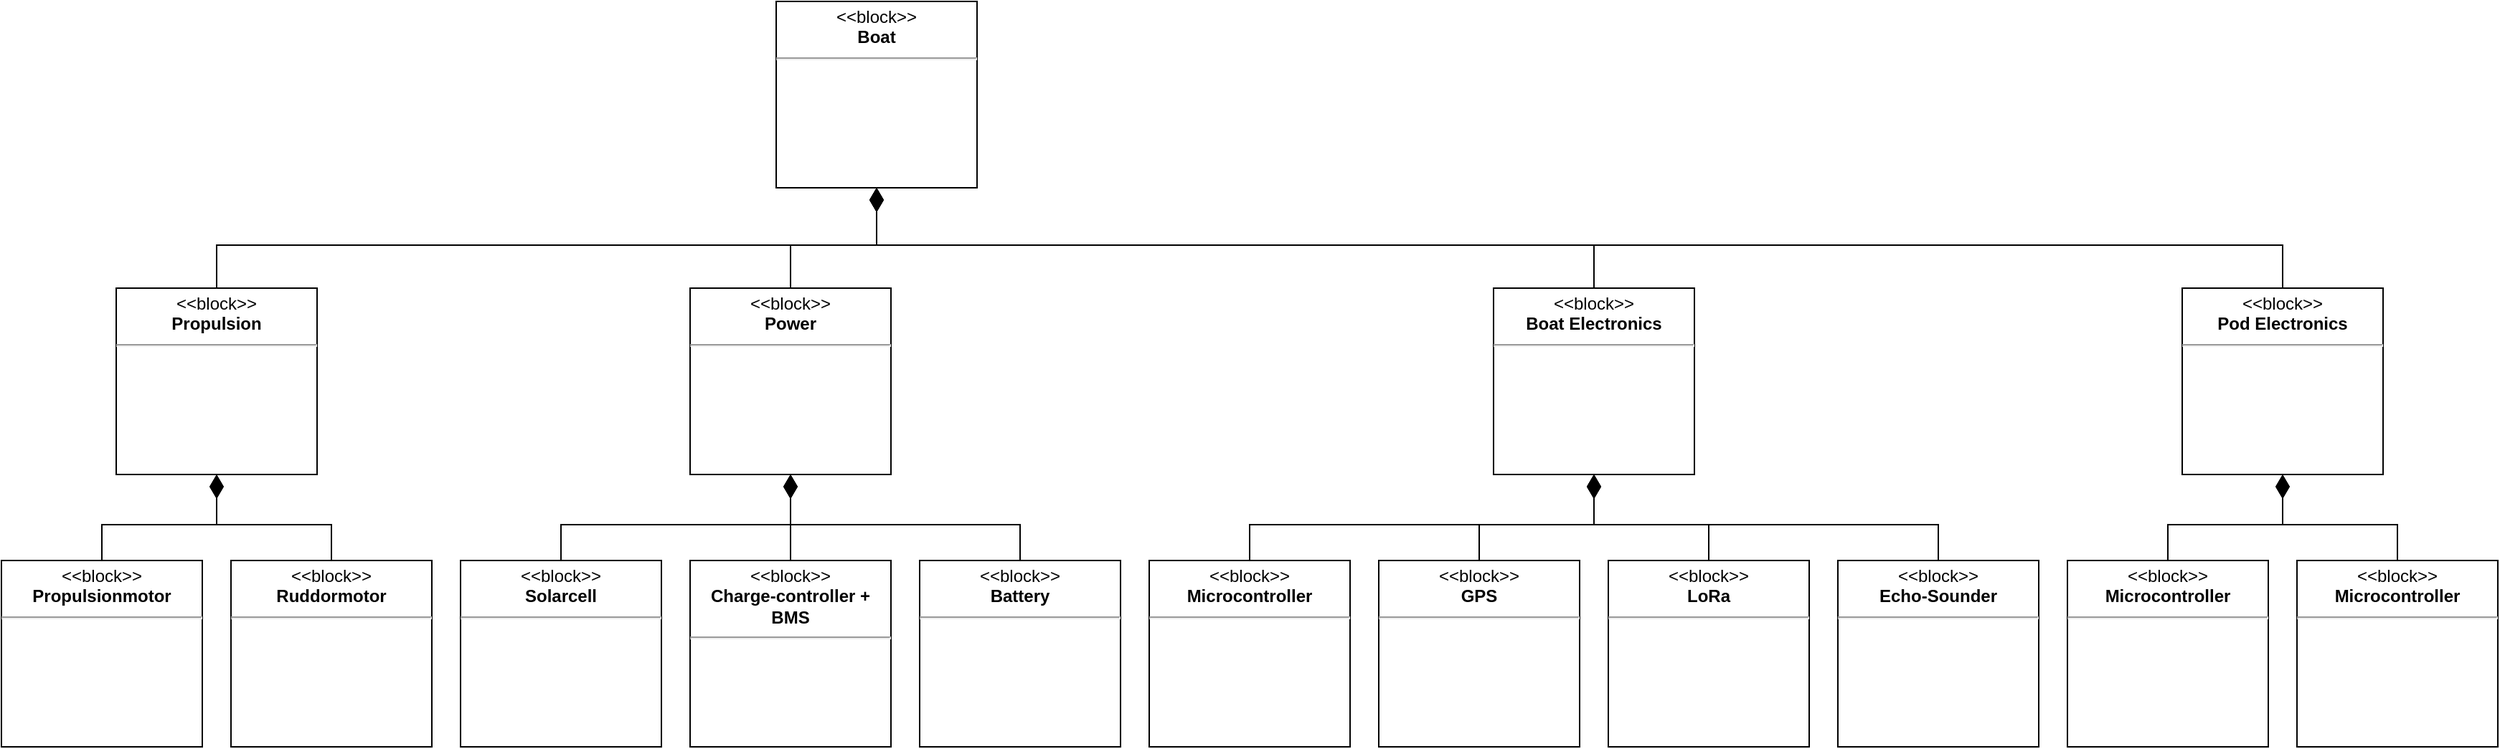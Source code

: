 <mxfile version="16.5.6" type="github" pages="2">
  <diagram id="6XSICddZ0CkOiPx_KoM9" name="Båden">
    <mxGraphModel dx="1261" dy="660" grid="1" gridSize="10" guides="1" tooltips="1" connect="1" arrows="1" fold="1" page="1" pageScale="1" pageWidth="1169" pageHeight="827" math="0" shadow="0">
      <root>
        <mxCell id="0" />
        <mxCell id="1" parent="0" />
        <mxCell id="rIe6Sm0V3zeNr12IOCub-13" style="edgeStyle=orthogonalEdgeStyle;rounded=0;orthogonalLoop=1;jettySize=auto;html=1;exitX=0.5;exitY=1;exitDx=0;exitDy=0;entryX=0.5;entryY=0;entryDx=0;entryDy=0;endArrow=none;endFill=0;startArrow=diamondThin;startFill=1;strokeWidth=1;endSize=14;startSize=14;" edge="1" parent="1" source="rIe6Sm0V3zeNr12IOCub-11" target="rIe6Sm0V3zeNr12IOCub-12">
          <mxGeometry relative="1" as="geometry" />
        </mxCell>
        <mxCell id="EbZcceduFZi5iUKaZhmY-3" style="edgeStyle=orthogonalEdgeStyle;rounded=0;orthogonalLoop=1;jettySize=auto;html=1;exitX=0.5;exitY=1;exitDx=0;exitDy=0;startArrow=diamondThin;startFill=1;endArrow=none;endFill=0;startSize=14;endSize=14;strokeWidth=1;" edge="1" parent="1" source="rIe6Sm0V3zeNr12IOCub-11" target="EbZcceduFZi5iUKaZhmY-1">
          <mxGeometry relative="1" as="geometry" />
        </mxCell>
        <mxCell id="EbZcceduFZi5iUKaZhmY-6" style="edgeStyle=orthogonalEdgeStyle;rounded=0;orthogonalLoop=1;jettySize=auto;html=1;exitX=0.5;exitY=1;exitDx=0;exitDy=0;entryX=0.5;entryY=0;entryDx=0;entryDy=0;startArrow=diamondThin;startFill=1;endArrow=none;endFill=0;startSize=14;endSize=14;strokeWidth=1;" edge="1" parent="1" source="rIe6Sm0V3zeNr12IOCub-11" target="EbZcceduFZi5iUKaZhmY-4">
          <mxGeometry relative="1" as="geometry" />
        </mxCell>
        <mxCell id="EbZcceduFZi5iUKaZhmY-25" style="edgeStyle=orthogonalEdgeStyle;rounded=0;orthogonalLoop=1;jettySize=auto;html=1;exitX=0.5;exitY=1;exitDx=0;exitDy=0;entryX=0.5;entryY=0;entryDx=0;entryDy=0;startArrow=diamondThin;startFill=1;endArrow=none;endFill=0;startSize=14;endSize=14;strokeWidth=1;" edge="1" parent="1" source="rIe6Sm0V3zeNr12IOCub-11" target="EbZcceduFZi5iUKaZhmY-20">
          <mxGeometry relative="1" as="geometry" />
        </mxCell>
        <mxCell id="rIe6Sm0V3zeNr12IOCub-11" value="&lt;p style=&quot;margin: 0px ; margin-top: 4px ; text-align: center&quot;&gt;&amp;lt;&amp;lt;block&amp;gt;&amp;gt;&lt;br&gt;&lt;b&gt;Boat&lt;/b&gt;&lt;/p&gt;&lt;hr&gt;&lt;p style=&quot;margin: 0px ; margin-left: 8px ; text-align: center&quot;&gt;&lt;br&gt;&lt;/p&gt;" style="shape=rect;html=1;overflow=fill;whiteSpace=wrap;" vertex="1" parent="1">
          <mxGeometry x="540" y="110" width="140" height="130" as="geometry" />
        </mxCell>
        <mxCell id="rIe6Sm0V3zeNr12IOCub-22" style="edgeStyle=orthogonalEdgeStyle;rounded=0;orthogonalLoop=1;jettySize=auto;html=1;exitX=0.5;exitY=1;exitDx=0;exitDy=0;entryX=0.5;entryY=0;entryDx=0;entryDy=0;startArrow=diamondThin;startFill=1;endArrow=none;endFill=0;startSize=14;endSize=14;strokeWidth=1;" edge="1" parent="1" source="rIe6Sm0V3zeNr12IOCub-12" target="rIe6Sm0V3zeNr12IOCub-21">
          <mxGeometry relative="1" as="geometry" />
        </mxCell>
        <mxCell id="rIe6Sm0V3zeNr12IOCub-24" style="edgeStyle=orthogonalEdgeStyle;rounded=0;orthogonalLoop=1;jettySize=auto;html=1;exitX=0.5;exitY=1;exitDx=0;exitDy=0;entryX=0.5;entryY=0;entryDx=0;entryDy=0;startArrow=diamondThin;startFill=1;endArrow=none;endFill=0;startSize=14;endSize=14;strokeWidth=1;" edge="1" parent="1" source="rIe6Sm0V3zeNr12IOCub-12" target="rIe6Sm0V3zeNr12IOCub-23">
          <mxGeometry relative="1" as="geometry" />
        </mxCell>
        <mxCell id="rIe6Sm0V3zeNr12IOCub-12" value="&lt;p style=&quot;margin: 0px ; margin-top: 4px ; text-align: center&quot;&gt;&amp;lt;&amp;lt;block&amp;gt;&amp;gt;&lt;br&gt;&lt;b&gt;Propulsion&lt;/b&gt;&lt;/p&gt;&lt;hr&gt;&lt;p style=&quot;margin: 0px ; margin-left: 8px ; text-align: center&quot;&gt;&lt;br&gt;&lt;/p&gt;" style="shape=rect;html=1;overflow=fill;whiteSpace=wrap;" vertex="1" parent="1">
          <mxGeometry x="80" y="310" width="140" height="130" as="geometry" />
        </mxCell>
        <mxCell id="rIe6Sm0V3zeNr12IOCub-14" value="&lt;p style=&quot;margin: 0px ; margin-top: 4px ; text-align: center&quot;&gt;&amp;lt;&amp;lt;block&amp;gt;&amp;gt;&lt;br&gt;&lt;b&gt;Solarcell&lt;/b&gt;&lt;/p&gt;&lt;hr&gt;&lt;p style=&quot;margin: 0px ; margin-left: 8px ; text-align: center&quot;&gt;&lt;br&gt;&lt;/p&gt;" style="shape=rect;html=1;overflow=fill;whiteSpace=wrap;" vertex="1" parent="1">
          <mxGeometry x="320" y="500" width="140" height="130" as="geometry" />
        </mxCell>
        <mxCell id="rIe6Sm0V3zeNr12IOCub-16" value="&lt;p style=&quot;margin: 0px ; margin-top: 4px ; text-align: center&quot;&gt;&amp;lt;&amp;lt;block&amp;gt;&amp;gt;&lt;br&gt;&lt;b&gt;Charge-controller + BMS&lt;/b&gt;&lt;/p&gt;&lt;hr&gt;&lt;p style=&quot;margin: 0px ; margin-left: 8px ; text-align: center&quot;&gt;&lt;br&gt;&lt;/p&gt;" style="shape=rect;html=1;overflow=fill;whiteSpace=wrap;" vertex="1" parent="1">
          <mxGeometry x="480" y="500" width="140" height="130" as="geometry" />
        </mxCell>
        <mxCell id="rIe6Sm0V3zeNr12IOCub-17" value="&lt;p style=&quot;margin: 0px ; margin-top: 4px ; text-align: center&quot;&gt;&amp;lt;&amp;lt;block&amp;gt;&amp;gt;&lt;br&gt;&lt;b&gt;Battery&lt;/b&gt;&lt;/p&gt;&lt;hr&gt;&lt;p style=&quot;margin: 0px ; margin-left: 8px ; text-align: center&quot;&gt;&lt;br&gt;&lt;/p&gt;" style="shape=rect;html=1;overflow=fill;whiteSpace=wrap;" vertex="1" parent="1">
          <mxGeometry x="640" y="500" width="140" height="130" as="geometry" />
        </mxCell>
        <mxCell id="rIe6Sm0V3zeNr12IOCub-21" value="&lt;p style=&quot;margin: 0px ; margin-top: 4px ; text-align: center&quot;&gt;&amp;lt;&amp;lt;block&amp;gt;&amp;gt;&lt;br&gt;&lt;b&gt;Propulsionmotor&lt;/b&gt;&lt;/p&gt;&lt;hr&gt;&lt;p style=&quot;margin: 0px ; margin-left: 8px ; text-align: center&quot;&gt;&lt;br&gt;&lt;/p&gt;" style="shape=rect;html=1;overflow=fill;whiteSpace=wrap;" vertex="1" parent="1">
          <mxGeometry y="500" width="140" height="130" as="geometry" />
        </mxCell>
        <mxCell id="rIe6Sm0V3zeNr12IOCub-23" value="&lt;p style=&quot;margin: 0px ; margin-top: 4px ; text-align: center&quot;&gt;&amp;lt;&amp;lt;block&amp;gt;&amp;gt;&lt;br&gt;&lt;b&gt;Ruddormotor&lt;/b&gt;&lt;/p&gt;&lt;hr&gt;&lt;p style=&quot;margin: 0px ; margin-left: 8px ; text-align: center&quot;&gt;&lt;br&gt;&lt;/p&gt;" style="shape=rect;html=1;overflow=fill;whiteSpace=wrap;" vertex="1" parent="1">
          <mxGeometry x="160" y="500" width="140" height="130" as="geometry" />
        </mxCell>
        <mxCell id="EbZcceduFZi5iUKaZhmY-11" style="edgeStyle=orthogonalEdgeStyle;rounded=0;orthogonalLoop=1;jettySize=auto;html=1;exitX=0.5;exitY=1;exitDx=0;exitDy=0;entryX=0.5;entryY=0;entryDx=0;entryDy=0;startArrow=diamondThin;startFill=1;endArrow=none;endFill=0;startSize=14;endSize=14;strokeWidth=1;" edge="1" parent="1" source="EbZcceduFZi5iUKaZhmY-1" target="EbZcceduFZi5iUKaZhmY-10">
          <mxGeometry relative="1" as="geometry" />
        </mxCell>
        <mxCell id="EbZcceduFZi5iUKaZhmY-13" style="edgeStyle=orthogonalEdgeStyle;rounded=0;orthogonalLoop=1;jettySize=auto;html=1;exitX=0.5;exitY=1;exitDx=0;exitDy=0;entryX=0.5;entryY=0;entryDx=0;entryDy=0;startArrow=diamondThin;startFill=1;endArrow=none;endFill=0;startSize=14;endSize=14;strokeWidth=1;" edge="1" parent="1" source="EbZcceduFZi5iUKaZhmY-1" target="EbZcceduFZi5iUKaZhmY-12">
          <mxGeometry relative="1" as="geometry" />
        </mxCell>
        <mxCell id="EbZcceduFZi5iUKaZhmY-16" style="edgeStyle=orthogonalEdgeStyle;rounded=0;orthogonalLoop=1;jettySize=auto;html=1;exitX=0.5;exitY=1;exitDx=0;exitDy=0;entryX=0.5;entryY=0;entryDx=0;entryDy=0;startArrow=diamondThin;startFill=1;endArrow=none;endFill=0;startSize=14;endSize=14;strokeWidth=1;" edge="1" parent="1" source="EbZcceduFZi5iUKaZhmY-1" target="EbZcceduFZi5iUKaZhmY-14">
          <mxGeometry relative="1" as="geometry" />
        </mxCell>
        <mxCell id="EbZcceduFZi5iUKaZhmY-19" style="edgeStyle=orthogonalEdgeStyle;rounded=0;orthogonalLoop=1;jettySize=auto;html=1;exitX=0.5;exitY=1;exitDx=0;exitDy=0;entryX=0.5;entryY=0;entryDx=0;entryDy=0;startArrow=diamondThin;startFill=1;endArrow=none;endFill=0;startSize=14;endSize=14;strokeWidth=1;" edge="1" parent="1" source="EbZcceduFZi5iUKaZhmY-1" target="EbZcceduFZi5iUKaZhmY-17">
          <mxGeometry relative="1" as="geometry" />
        </mxCell>
        <mxCell id="EbZcceduFZi5iUKaZhmY-1" value="&lt;p style=&quot;margin: 0px ; margin-top: 4px ; text-align: center&quot;&gt;&amp;lt;&amp;lt;block&amp;gt;&amp;gt;&lt;br&gt;&lt;b&gt;Boat Electronics&lt;/b&gt;&lt;/p&gt;&lt;hr&gt;&lt;p style=&quot;margin: 0px ; margin-left: 8px ; text-align: center&quot;&gt;&lt;br&gt;&lt;/p&gt;" style="shape=rect;html=1;overflow=fill;whiteSpace=wrap;" vertex="1" parent="1">
          <mxGeometry x="1040" y="310" width="140" height="130" as="geometry" />
        </mxCell>
        <mxCell id="EbZcceduFZi5iUKaZhmY-7" style="edgeStyle=orthogonalEdgeStyle;rounded=0;orthogonalLoop=1;jettySize=auto;html=1;exitX=0.5;exitY=1;exitDx=0;exitDy=0;entryX=0.5;entryY=0;entryDx=0;entryDy=0;startArrow=diamondThin;startFill=1;endArrow=none;endFill=0;startSize=14;endSize=14;strokeWidth=1;" edge="1" parent="1" source="EbZcceduFZi5iUKaZhmY-4" target="rIe6Sm0V3zeNr12IOCub-17">
          <mxGeometry relative="1" as="geometry" />
        </mxCell>
        <mxCell id="EbZcceduFZi5iUKaZhmY-8" style="edgeStyle=orthogonalEdgeStyle;rounded=0;orthogonalLoop=1;jettySize=auto;html=1;exitX=0.5;exitY=1;exitDx=0;exitDy=0;entryX=0.5;entryY=0;entryDx=0;entryDy=0;startArrow=diamondThin;startFill=1;endArrow=none;endFill=0;startSize=14;endSize=14;strokeWidth=1;" edge="1" parent="1" source="EbZcceduFZi5iUKaZhmY-4" target="rIe6Sm0V3zeNr12IOCub-16">
          <mxGeometry relative="1" as="geometry" />
        </mxCell>
        <mxCell id="EbZcceduFZi5iUKaZhmY-9" style="edgeStyle=orthogonalEdgeStyle;rounded=0;orthogonalLoop=1;jettySize=auto;html=1;exitX=0.5;exitY=1;exitDx=0;exitDy=0;entryX=0.5;entryY=0;entryDx=0;entryDy=0;startArrow=diamondThin;startFill=1;endArrow=none;endFill=0;startSize=14;endSize=14;strokeWidth=1;" edge="1" parent="1" source="EbZcceduFZi5iUKaZhmY-4" target="rIe6Sm0V3zeNr12IOCub-14">
          <mxGeometry relative="1" as="geometry" />
        </mxCell>
        <mxCell id="EbZcceduFZi5iUKaZhmY-4" value="&lt;p style=&quot;margin: 0px ; margin-top: 4px ; text-align: center&quot;&gt;&amp;lt;&amp;lt;block&amp;gt;&amp;gt;&lt;br&gt;&lt;b&gt;Power&lt;/b&gt;&lt;/p&gt;&lt;hr&gt;&lt;p style=&quot;margin: 0px ; margin-left: 8px ; text-align: center&quot;&gt;&lt;br&gt;&lt;/p&gt;" style="shape=rect;html=1;overflow=fill;whiteSpace=wrap;" vertex="1" parent="1">
          <mxGeometry x="480" y="310" width="140" height="130" as="geometry" />
        </mxCell>
        <mxCell id="EbZcceduFZi5iUKaZhmY-10" value="&lt;p style=&quot;margin: 0px ; margin-top: 4px ; text-align: center&quot;&gt;&amp;lt;&amp;lt;block&amp;gt;&amp;gt;&lt;br&gt;&lt;b&gt;Microcontroller&lt;/b&gt;&lt;/p&gt;&lt;hr&gt;&lt;p style=&quot;margin: 0px ; margin-left: 8px ; text-align: center&quot;&gt;&lt;br&gt;&lt;/p&gt;" style="shape=rect;html=1;overflow=fill;whiteSpace=wrap;" vertex="1" parent="1">
          <mxGeometry x="800" y="500" width="140" height="130" as="geometry" />
        </mxCell>
        <mxCell id="EbZcceduFZi5iUKaZhmY-12" value="&lt;p style=&quot;margin: 0px ; margin-top: 4px ; text-align: center&quot;&gt;&amp;lt;&amp;lt;block&amp;gt;&amp;gt;&lt;br&gt;&lt;b&gt;GPS&lt;/b&gt;&lt;/p&gt;&lt;hr&gt;&lt;p style=&quot;margin: 0px ; margin-left: 8px ; text-align: center&quot;&gt;&lt;br&gt;&lt;/p&gt;" style="shape=rect;html=1;overflow=fill;whiteSpace=wrap;" vertex="1" parent="1">
          <mxGeometry x="960" y="500" width="140" height="130" as="geometry" />
        </mxCell>
        <mxCell id="EbZcceduFZi5iUKaZhmY-14" value="&lt;p style=&quot;margin: 0px ; margin-top: 4px ; text-align: center&quot;&gt;&amp;lt;&amp;lt;block&amp;gt;&amp;gt;&lt;br&gt;&lt;b&gt;LoRa&lt;/b&gt;&lt;/p&gt;&lt;hr&gt;&lt;p style=&quot;margin: 0px ; margin-left: 8px ; text-align: center&quot;&gt;&lt;br&gt;&lt;/p&gt;" style="shape=rect;html=1;overflow=fill;whiteSpace=wrap;" vertex="1" parent="1">
          <mxGeometry x="1120" y="500" width="140" height="130" as="geometry" />
        </mxCell>
        <mxCell id="EbZcceduFZi5iUKaZhmY-17" value="&lt;p style=&quot;margin: 0px ; margin-top: 4px ; text-align: center&quot;&gt;&amp;lt;&amp;lt;block&amp;gt;&amp;gt;&lt;br&gt;&lt;b&gt;Echo-Sounder&lt;/b&gt;&lt;/p&gt;&lt;hr&gt;&lt;p style=&quot;margin: 0px ; margin-left: 8px ; text-align: center&quot;&gt;&lt;br&gt;&lt;/p&gt;" style="shape=rect;html=1;overflow=fill;whiteSpace=wrap;" vertex="1" parent="1">
          <mxGeometry x="1280" y="500" width="140" height="130" as="geometry" />
        </mxCell>
        <mxCell id="EbZcceduFZi5iUKaZhmY-22" style="edgeStyle=orthogonalEdgeStyle;rounded=0;orthogonalLoop=1;jettySize=auto;html=1;exitX=0.5;exitY=1;exitDx=0;exitDy=0;entryX=0.5;entryY=0;entryDx=0;entryDy=0;startArrow=diamondThin;startFill=1;endArrow=none;endFill=0;startSize=14;endSize=14;strokeWidth=1;" edge="1" parent="1" source="EbZcceduFZi5iUKaZhmY-20" target="EbZcceduFZi5iUKaZhmY-21">
          <mxGeometry relative="1" as="geometry" />
        </mxCell>
        <mxCell id="EbZcceduFZi5iUKaZhmY-24" style="edgeStyle=orthogonalEdgeStyle;rounded=0;orthogonalLoop=1;jettySize=auto;html=1;exitX=0.5;exitY=1;exitDx=0;exitDy=0;entryX=0.5;entryY=0;entryDx=0;entryDy=0;startArrow=diamondThin;startFill=1;endArrow=none;endFill=0;startSize=14;endSize=14;strokeWidth=1;" edge="1" parent="1" source="EbZcceduFZi5iUKaZhmY-20" target="EbZcceduFZi5iUKaZhmY-23">
          <mxGeometry relative="1" as="geometry" />
        </mxCell>
        <mxCell id="EbZcceduFZi5iUKaZhmY-20" value="&lt;p style=&quot;margin: 0px ; margin-top: 4px ; text-align: center&quot;&gt;&amp;lt;&amp;lt;block&amp;gt;&amp;gt;&lt;br&gt;&lt;b&gt;Pod Electronics&lt;/b&gt;&lt;/p&gt;&lt;hr&gt;&lt;p style=&quot;margin: 0px ; margin-left: 8px ; text-align: center&quot;&gt;&lt;br&gt;&lt;/p&gt;" style="shape=rect;html=1;overflow=fill;whiteSpace=wrap;" vertex="1" parent="1">
          <mxGeometry x="1520" y="310" width="140" height="130" as="geometry" />
        </mxCell>
        <mxCell id="EbZcceduFZi5iUKaZhmY-21" value="&lt;p style=&quot;margin: 0px ; margin-top: 4px ; text-align: center&quot;&gt;&amp;lt;&amp;lt;block&amp;gt;&amp;gt;&lt;br&gt;&lt;b&gt;Microcontroller&lt;/b&gt;&lt;/p&gt;&lt;hr&gt;&lt;p style=&quot;margin: 0px ; margin-left: 8px ; text-align: center&quot;&gt;&lt;br&gt;&lt;/p&gt;" style="shape=rect;html=1;overflow=fill;whiteSpace=wrap;" vertex="1" parent="1">
          <mxGeometry x="1440" y="500" width="140" height="130" as="geometry" />
        </mxCell>
        <mxCell id="EbZcceduFZi5iUKaZhmY-23" value="&lt;p style=&quot;margin: 0px ; margin-top: 4px ; text-align: center&quot;&gt;&amp;lt;&amp;lt;block&amp;gt;&amp;gt;&lt;br&gt;&lt;b&gt;Microcontroller&lt;/b&gt;&lt;/p&gt;&lt;hr&gt;&lt;p style=&quot;margin: 0px ; margin-left: 8px ; text-align: center&quot;&gt;&lt;br&gt;&lt;/p&gt;" style="shape=rect;html=1;overflow=fill;whiteSpace=wrap;" vertex="1" parent="1">
          <mxGeometry x="1600" y="500" width="140" height="130" as="geometry" />
        </mxCell>
      </root>
    </mxGraphModel>
  </diagram>
  <diagram id="guMiqCeIo4ewibkK0zIK" name="Land_unit">
    <mxGraphModel dx="524" dy="707" grid="1" gridSize="10" guides="1" tooltips="1" connect="1" arrows="1" fold="1" page="1" pageScale="1" pageWidth="827" pageHeight="1169" math="0" shadow="0">
      <root>
        <mxCell id="9yvFbHmdoULvYNE5BB0U-0" />
        <mxCell id="9yvFbHmdoULvYNE5BB0U-1" parent="9yvFbHmdoULvYNE5BB0U-0" />
        <mxCell id="9yvFbHmdoULvYNE5BB0U-2" value="" style="align=right;html=1;verticalAlign=bottom;endArrow=none;startArrow=diamondThin;startSize=14;startFill=1;edgeStyle=none;rounded=0;exitX=0;exitY=0.5;exitDx=0;exitDy=0;" parent="9yvFbHmdoULvYNE5BB0U-1" source="9yvFbHmdoULvYNE5BB0U-7" target="9yvFbHmdoULvYNE5BB0U-6" edge="1">
          <mxGeometry x="1" relative="1" as="geometry">
            <mxPoint x="1400" y="290" as="sourcePoint" />
            <mxPoint x="1270" y="310" as="targetPoint" />
          </mxGeometry>
        </mxCell>
        <mxCell id="9yvFbHmdoULvYNE5BB0U-3" value="" style="resizable=0;html=1;align=right;verticalAlign=top;labelBackgroundColor=none;fontSize=10" parent="9yvFbHmdoULvYNE5BB0U-2" connectable="0" vertex="1">
          <mxGeometry x="1" relative="1" as="geometry" />
        </mxCell>
        <mxCell id="9yvFbHmdoULvYNE5BB0U-4" style="edgeStyle=orthogonalEdgeStyle;rounded=0;orthogonalLoop=1;jettySize=auto;html=1;exitX=0.5;exitY=0;exitDx=0;exitDy=0;entryX=0.5;entryY=1;entryDx=0;entryDy=0;endArrow=diamondThin;endFill=1;" parent="9yvFbHmdoULvYNE5BB0U-1" source="9yvFbHmdoULvYNE5BB0U-6" target="9yvFbHmdoULvYNE5BB0U-14" edge="1">
          <mxGeometry relative="1" as="geometry" />
        </mxCell>
        <mxCell id="9yvFbHmdoULvYNE5BB0U-5" value="" style="edgeStyle=orthogonalEdgeStyle;rounded=0;orthogonalLoop=1;jettySize=auto;html=1;endArrow=diamondThin;endFill=1;strokeWidth=1;startSize=14;endSize=14;" parent="9yvFbHmdoULvYNE5BB0U-1" source="9yvFbHmdoULvYNE5BB0U-6" target="9yvFbHmdoULvYNE5BB0U-14" edge="1">
          <mxGeometry relative="1" as="geometry" />
        </mxCell>
        <mxCell id="9yvFbHmdoULvYNE5BB0U-6" value="&lt;p style=&quot;margin: 0px ; margin-top: 4px ; text-align: center&quot;&gt;&amp;lt;&amp;lt;Block&amp;gt;&amp;gt;&lt;br&gt;&lt;b&gt;Rpi&lt;/b&gt;&lt;/p&gt;&lt;hr&gt;&lt;p style=&quot;font-size: 10px ; margin: 0px ; text-align: center&quot;&gt;&lt;br&gt;&lt;/p&gt;&lt;p style=&quot;margin: 0px ; margin-left: 8px ; text-align: center&quot;&gt;&lt;br&gt;&lt;/p&gt;" style="shape=rect;html=1;overflow=fill;whiteSpace=wrap;" parent="9yvFbHmdoULvYNE5BB0U-1" vertex="1">
          <mxGeometry x="1060" y="200" width="200" height="140" as="geometry" />
        </mxCell>
        <mxCell id="9yvFbHmdoULvYNE5BB0U-7" value="&lt;p style=&quot;margin: 0px ; margin-top: 4px ; text-align: center&quot;&gt;&amp;lt;&amp;lt;Block&amp;gt;&amp;gt;&lt;br&gt;&lt;b&gt;Lora&lt;/b&gt;&lt;/p&gt;&lt;hr&gt;&lt;p style=&quot;font-size: 10px ; margin: 0px ; text-align: center&quot;&gt;&lt;br&gt;&lt;/p&gt;&lt;p style=&quot;margin: 0px ; margin-left: 8px ; text-align: center&quot;&gt;&lt;br&gt;&lt;/p&gt;" style="shape=rect;html=1;overflow=fill;whiteSpace=wrap;" parent="9yvFbHmdoULvYNE5BB0U-1" vertex="1">
          <mxGeometry x="1400" y="200" width="200" height="140" as="geometry" />
        </mxCell>
        <mxCell id="9yvFbHmdoULvYNE5BB0U-8" value="&lt;p style=&quot;margin: 0px ; margin-top: 4px ; text-align: center&quot;&gt;&amp;lt;&amp;lt;Block&amp;gt;&amp;gt;&lt;br&gt;&lt;b&gt;Antenna&lt;/b&gt;&lt;/p&gt;&lt;hr&gt;&lt;p style=&quot;font-size: 10px ; margin: 0px ; text-align: center&quot;&gt;&lt;br&gt;&lt;/p&gt;&lt;p style=&quot;margin: 0px ; margin-left: 8px ; text-align: center&quot;&gt;&lt;br&gt;&lt;/p&gt;" style="shape=rect;html=1;overflow=fill;whiteSpace=wrap;" parent="9yvFbHmdoULvYNE5BB0U-1" vertex="1">
          <mxGeometry x="1400" y="40" width="200" height="90" as="geometry" />
        </mxCell>
        <mxCell id="9yvFbHmdoULvYNE5BB0U-9" value="" style="align=right;html=1;verticalAlign=bottom;endArrow=none;startArrow=diamondThin;startSize=14;startFill=1;edgeStyle=none;rounded=0;exitX=0.5;exitY=1;exitDx=0;exitDy=0;" parent="9yvFbHmdoULvYNE5BB0U-1" source="9yvFbHmdoULvYNE5BB0U-8" target="9yvFbHmdoULvYNE5BB0U-7" edge="1">
          <mxGeometry x="1" relative="1" as="geometry">
            <mxPoint x="1410" y="300" as="sourcePoint" />
            <mxPoint x="1270" y="300" as="targetPoint" />
          </mxGeometry>
        </mxCell>
        <mxCell id="9yvFbHmdoULvYNE5BB0U-10" value="" style="resizable=0;html=1;align=right;verticalAlign=top;labelBackgroundColor=none;fontSize=10" parent="9yvFbHmdoULvYNE5BB0U-9" connectable="0" vertex="1">
          <mxGeometry x="1" relative="1" as="geometry" />
        </mxCell>
        <mxCell id="9yvFbHmdoULvYNE5BB0U-11" value="&lt;p style=&quot;margin: 0px ; margin-top: 4px ; text-align: center&quot;&gt;&amp;lt;&amp;lt;Block&amp;gt;&amp;gt;&lt;br&gt;&lt;b&gt;Power&lt;/b&gt;&lt;/p&gt;&lt;hr&gt;&lt;p style=&quot;font-size: 10px ; margin: 0px ; text-align: center&quot;&gt;&lt;br&gt;&lt;/p&gt;&lt;p style=&quot;margin: 0px ; margin-left: 8px ; text-align: center&quot;&gt;&lt;br&gt;&lt;/p&gt;" style="shape=rect;html=1;overflow=fill;whiteSpace=wrap;" parent="9yvFbHmdoULvYNE5BB0U-1" vertex="1">
          <mxGeometry x="1060" y="414" width="200" height="90" as="geometry" />
        </mxCell>
        <mxCell id="9yvFbHmdoULvYNE5BB0U-12" value="" style="align=right;html=1;verticalAlign=bottom;endArrow=none;startArrow=diamondThin;startSize=14;startFill=1;edgeStyle=none;rounded=0;entryX=0.5;entryY=0;entryDx=0;entryDy=0;exitX=0.5;exitY=1;exitDx=0;exitDy=0;" parent="9yvFbHmdoULvYNE5BB0U-1" source="9yvFbHmdoULvYNE5BB0U-6" target="9yvFbHmdoULvYNE5BB0U-11" edge="1">
          <mxGeometry x="1" relative="1" as="geometry">
            <mxPoint x="1170" y="360" as="sourcePoint" />
            <mxPoint x="1270" y="280" as="targetPoint" />
          </mxGeometry>
        </mxCell>
        <mxCell id="9yvFbHmdoULvYNE5BB0U-13" value="" style="resizable=0;html=1;align=right;verticalAlign=top;labelBackgroundColor=none;fontSize=10" parent="9yvFbHmdoULvYNE5BB0U-12" connectable="0" vertex="1">
          <mxGeometry x="1" relative="1" as="geometry" />
        </mxCell>
        <mxCell id="9yvFbHmdoULvYNE5BB0U-14" value="&lt;p style=&quot;margin: 0px ; margin-top: 4px ; text-align: center&quot;&gt;&amp;lt;&amp;lt;Block&amp;gt;&amp;gt;&lt;br&gt;&lt;b&gt;Hotspot&lt;/b&gt;&lt;/p&gt;&lt;hr&gt;&lt;p style=&quot;font-size: 10px ; margin: 0px ; text-align: center&quot;&gt;&lt;br&gt;&lt;/p&gt;&lt;p style=&quot;margin: 0px ; margin-left: 8px ; text-align: center&quot;&gt;&lt;br&gt;&lt;/p&gt;" style="shape=rect;html=1;overflow=fill;whiteSpace=wrap;" parent="9yvFbHmdoULvYNE5BB0U-1" vertex="1">
          <mxGeometry x="1060" y="40" width="200" height="90" as="geometry" />
        </mxCell>
      </root>
    </mxGraphModel>
  </diagram>
</mxfile>
